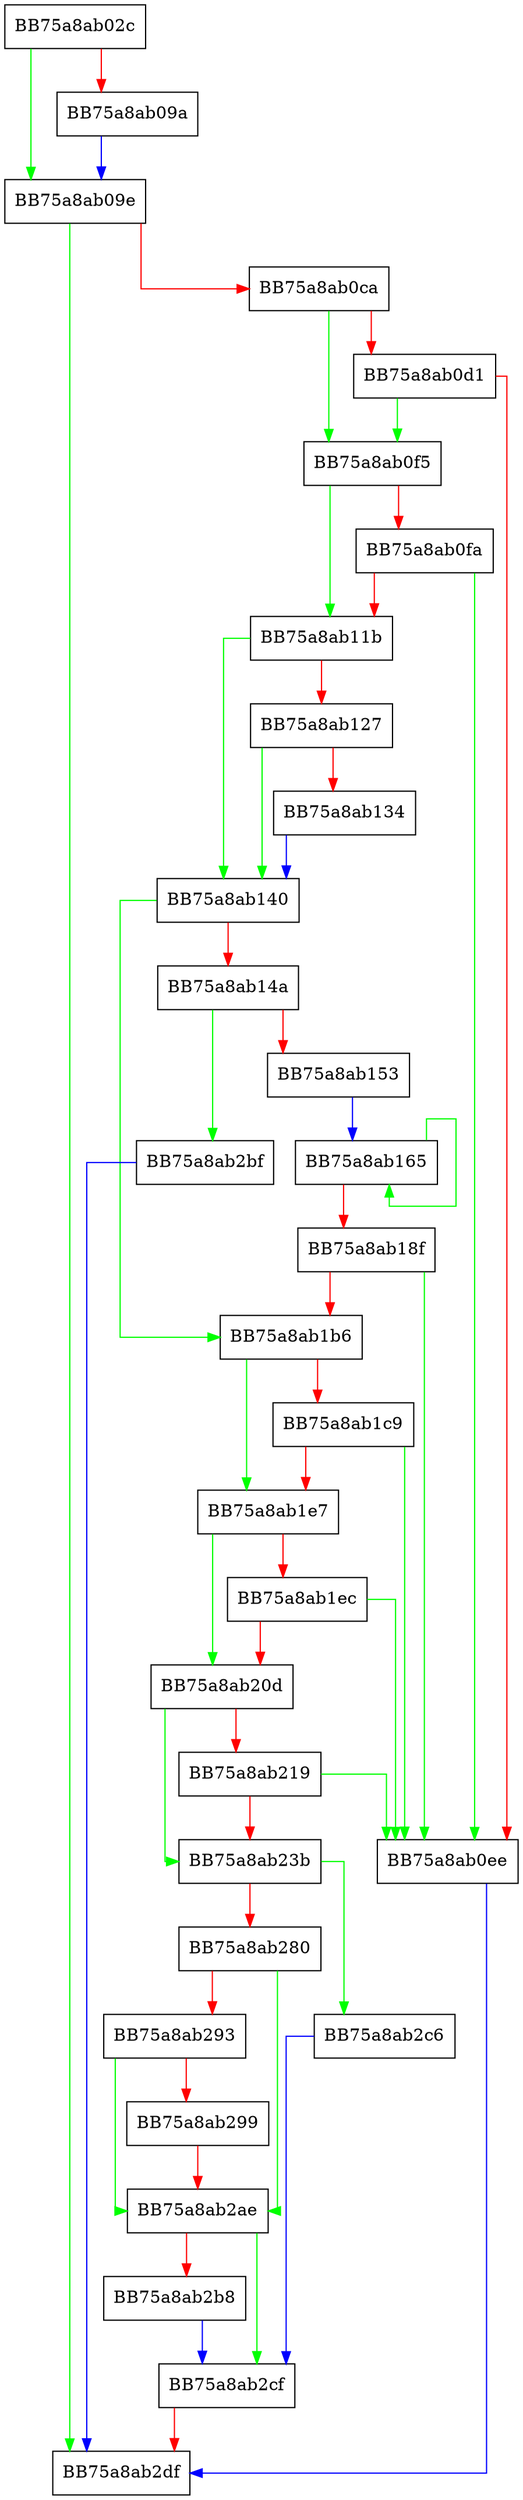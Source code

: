 digraph CreateTrackingXml {
  node [shape="box"];
  graph [splines=ortho];
  BB75a8ab02c -> BB75a8ab09e [color="green"];
  BB75a8ab02c -> BB75a8ab09a [color="red"];
  BB75a8ab09a -> BB75a8ab09e [color="blue"];
  BB75a8ab09e -> BB75a8ab2df [color="green"];
  BB75a8ab09e -> BB75a8ab0ca [color="red"];
  BB75a8ab0ca -> BB75a8ab0f5 [color="green"];
  BB75a8ab0ca -> BB75a8ab0d1 [color="red"];
  BB75a8ab0d1 -> BB75a8ab0f5 [color="green"];
  BB75a8ab0d1 -> BB75a8ab0ee [color="red"];
  BB75a8ab0ee -> BB75a8ab2df [color="blue"];
  BB75a8ab0f5 -> BB75a8ab11b [color="green"];
  BB75a8ab0f5 -> BB75a8ab0fa [color="red"];
  BB75a8ab0fa -> BB75a8ab0ee [color="green"];
  BB75a8ab0fa -> BB75a8ab11b [color="red"];
  BB75a8ab11b -> BB75a8ab140 [color="green"];
  BB75a8ab11b -> BB75a8ab127 [color="red"];
  BB75a8ab127 -> BB75a8ab140 [color="green"];
  BB75a8ab127 -> BB75a8ab134 [color="red"];
  BB75a8ab134 -> BB75a8ab140 [color="blue"];
  BB75a8ab140 -> BB75a8ab1b6 [color="green"];
  BB75a8ab140 -> BB75a8ab14a [color="red"];
  BB75a8ab14a -> BB75a8ab2bf [color="green"];
  BB75a8ab14a -> BB75a8ab153 [color="red"];
  BB75a8ab153 -> BB75a8ab165 [color="blue"];
  BB75a8ab165 -> BB75a8ab165 [color="green"];
  BB75a8ab165 -> BB75a8ab18f [color="red"];
  BB75a8ab18f -> BB75a8ab0ee [color="green"];
  BB75a8ab18f -> BB75a8ab1b6 [color="red"];
  BB75a8ab1b6 -> BB75a8ab1e7 [color="green"];
  BB75a8ab1b6 -> BB75a8ab1c9 [color="red"];
  BB75a8ab1c9 -> BB75a8ab0ee [color="green"];
  BB75a8ab1c9 -> BB75a8ab1e7 [color="red"];
  BB75a8ab1e7 -> BB75a8ab20d [color="green"];
  BB75a8ab1e7 -> BB75a8ab1ec [color="red"];
  BB75a8ab1ec -> BB75a8ab0ee [color="green"];
  BB75a8ab1ec -> BB75a8ab20d [color="red"];
  BB75a8ab20d -> BB75a8ab23b [color="green"];
  BB75a8ab20d -> BB75a8ab219 [color="red"];
  BB75a8ab219 -> BB75a8ab0ee [color="green"];
  BB75a8ab219 -> BB75a8ab23b [color="red"];
  BB75a8ab23b -> BB75a8ab2c6 [color="green"];
  BB75a8ab23b -> BB75a8ab280 [color="red"];
  BB75a8ab280 -> BB75a8ab2ae [color="green"];
  BB75a8ab280 -> BB75a8ab293 [color="red"];
  BB75a8ab293 -> BB75a8ab2ae [color="green"];
  BB75a8ab293 -> BB75a8ab299 [color="red"];
  BB75a8ab299 -> BB75a8ab2ae [color="red"];
  BB75a8ab2ae -> BB75a8ab2cf [color="green"];
  BB75a8ab2ae -> BB75a8ab2b8 [color="red"];
  BB75a8ab2b8 -> BB75a8ab2cf [color="blue"];
  BB75a8ab2bf -> BB75a8ab2df [color="blue"];
  BB75a8ab2c6 -> BB75a8ab2cf [color="blue"];
  BB75a8ab2cf -> BB75a8ab2df [color="red"];
}